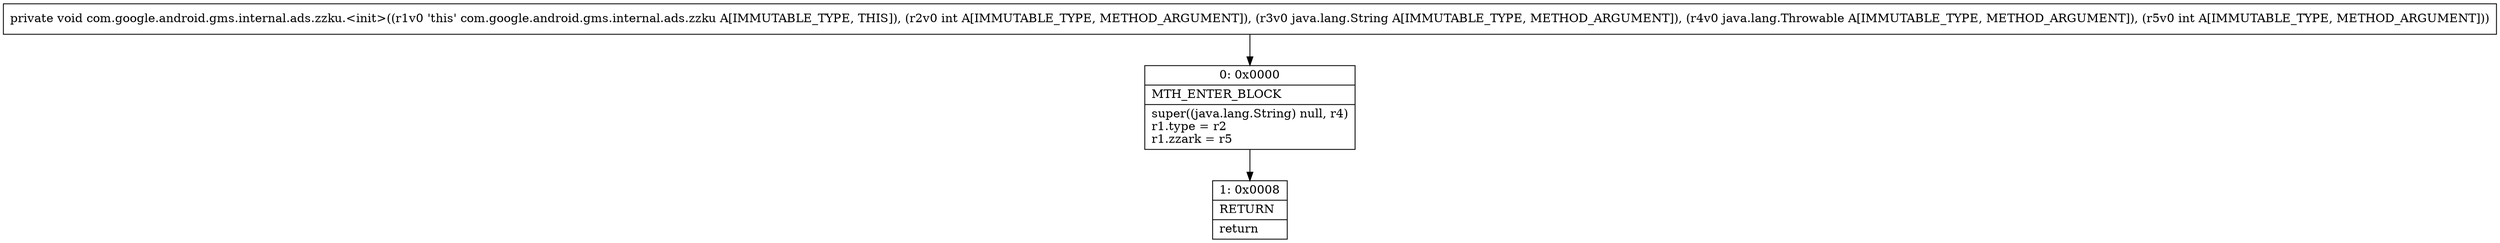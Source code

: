 digraph "CFG forcom.google.android.gms.internal.ads.zzku.\<init\>(ILjava\/lang\/String;Ljava\/lang\/Throwable;I)V" {
Node_0 [shape=record,label="{0\:\ 0x0000|MTH_ENTER_BLOCK\l|super((java.lang.String) null, r4)\lr1.type = r2\lr1.zzark = r5\l}"];
Node_1 [shape=record,label="{1\:\ 0x0008|RETURN\l|return\l}"];
MethodNode[shape=record,label="{private void com.google.android.gms.internal.ads.zzku.\<init\>((r1v0 'this' com.google.android.gms.internal.ads.zzku A[IMMUTABLE_TYPE, THIS]), (r2v0 int A[IMMUTABLE_TYPE, METHOD_ARGUMENT]), (r3v0 java.lang.String A[IMMUTABLE_TYPE, METHOD_ARGUMENT]), (r4v0 java.lang.Throwable A[IMMUTABLE_TYPE, METHOD_ARGUMENT]), (r5v0 int A[IMMUTABLE_TYPE, METHOD_ARGUMENT])) }"];
MethodNode -> Node_0;
Node_0 -> Node_1;
}

